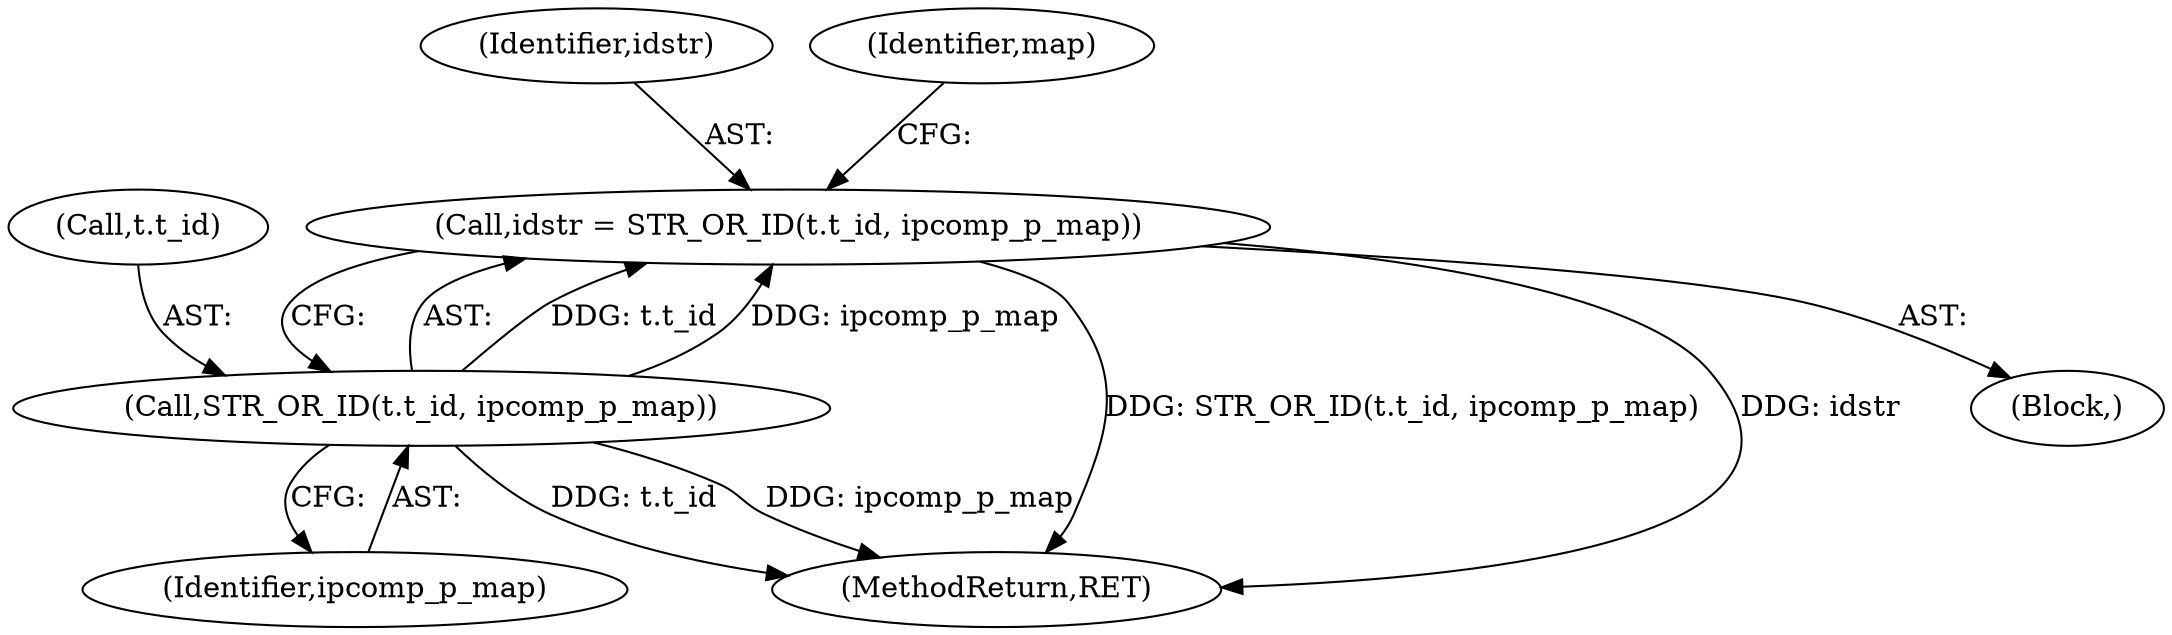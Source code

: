 digraph "0_tcpdump_e0a5a02b0fc1900a69d6c37ed0aab36fb8494e6d_2@pointer" {
"1000206" [label="(Call,idstr = STR_OR_ID(t.t_id, ipcomp_p_map))"];
"1000208" [label="(Call,STR_OR_ID(t.t_id, ipcomp_p_map))"];
"1000209" [label="(Call,t.t_id)"];
"1000207" [label="(Identifier,idstr)"];
"1000214" [label="(Identifier,map)"];
"1000206" [label="(Call,idstr = STR_OR_ID(t.t_id, ipcomp_p_map))"];
"1000208" [label="(Call,STR_OR_ID(t.t_id, ipcomp_p_map))"];
"1000141" [label="(Block,)"];
"1000329" [label="(MethodReturn,RET)"];
"1000212" [label="(Identifier,ipcomp_p_map)"];
"1000206" -> "1000141"  [label="AST: "];
"1000206" -> "1000208"  [label="CFG: "];
"1000207" -> "1000206"  [label="AST: "];
"1000208" -> "1000206"  [label="AST: "];
"1000214" -> "1000206"  [label="CFG: "];
"1000206" -> "1000329"  [label="DDG: STR_OR_ID(t.t_id, ipcomp_p_map)"];
"1000206" -> "1000329"  [label="DDG: idstr"];
"1000208" -> "1000206"  [label="DDG: t.t_id"];
"1000208" -> "1000206"  [label="DDG: ipcomp_p_map"];
"1000208" -> "1000212"  [label="CFG: "];
"1000209" -> "1000208"  [label="AST: "];
"1000212" -> "1000208"  [label="AST: "];
"1000208" -> "1000329"  [label="DDG: t.t_id"];
"1000208" -> "1000329"  [label="DDG: ipcomp_p_map"];
}
